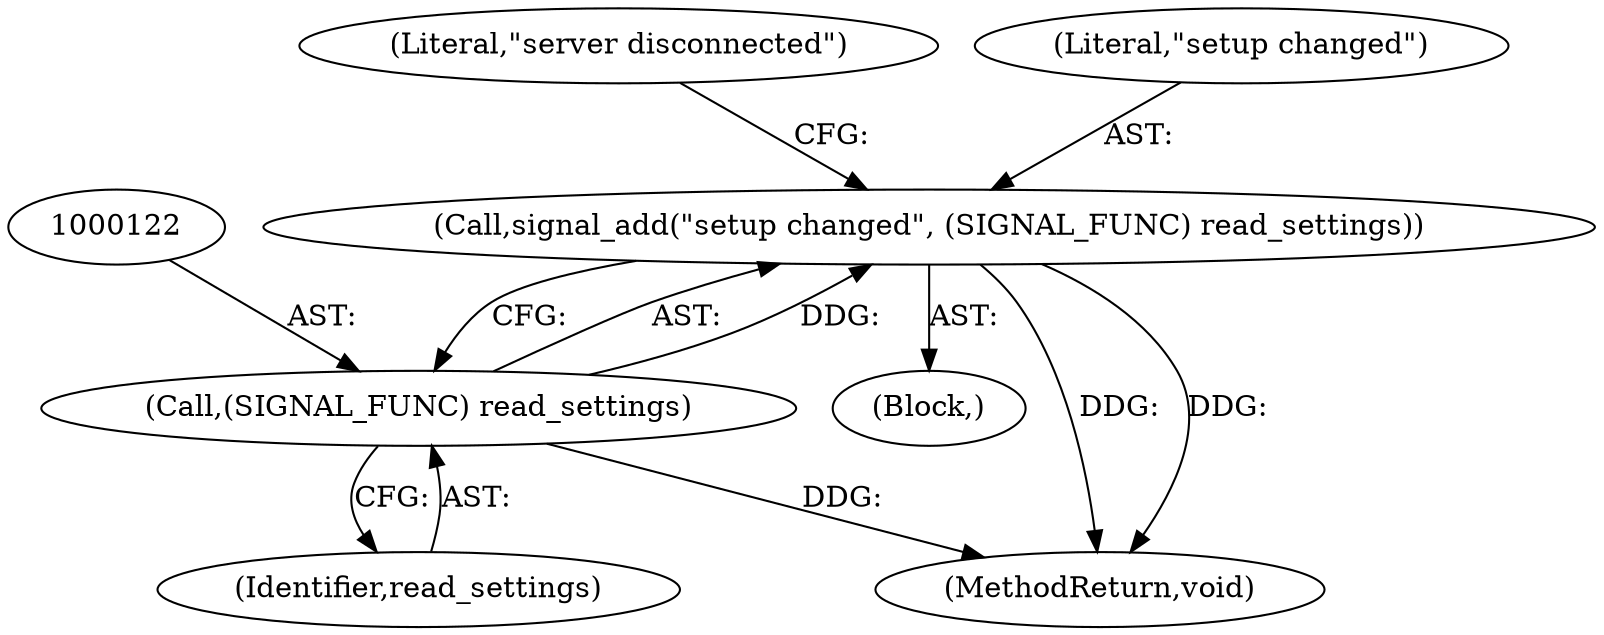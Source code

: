 digraph "0_irssi_77b2631c78461965bc9a7414aae206b5c514e1b3_0@API" {
"1000119" [label="(Call,signal_add(\"setup changed\", (SIGNAL_FUNC) read_settings))"];
"1000121" [label="(Call,(SIGNAL_FUNC) read_settings)"];
"1000102" [label="(Block,)"];
"1000129" [label="(MethodReturn,void)"];
"1000123" [label="(Identifier,read_settings)"];
"1000119" [label="(Call,signal_add(\"setup changed\", (SIGNAL_FUNC) read_settings))"];
"1000125" [label="(Literal,\"server disconnected\")"];
"1000121" [label="(Call,(SIGNAL_FUNC) read_settings)"];
"1000120" [label="(Literal,\"setup changed\")"];
"1000119" -> "1000102"  [label="AST: "];
"1000119" -> "1000121"  [label="CFG: "];
"1000120" -> "1000119"  [label="AST: "];
"1000121" -> "1000119"  [label="AST: "];
"1000125" -> "1000119"  [label="CFG: "];
"1000119" -> "1000129"  [label="DDG: "];
"1000119" -> "1000129"  [label="DDG: "];
"1000121" -> "1000119"  [label="DDG: "];
"1000121" -> "1000123"  [label="CFG: "];
"1000122" -> "1000121"  [label="AST: "];
"1000123" -> "1000121"  [label="AST: "];
"1000121" -> "1000129"  [label="DDG: "];
}
